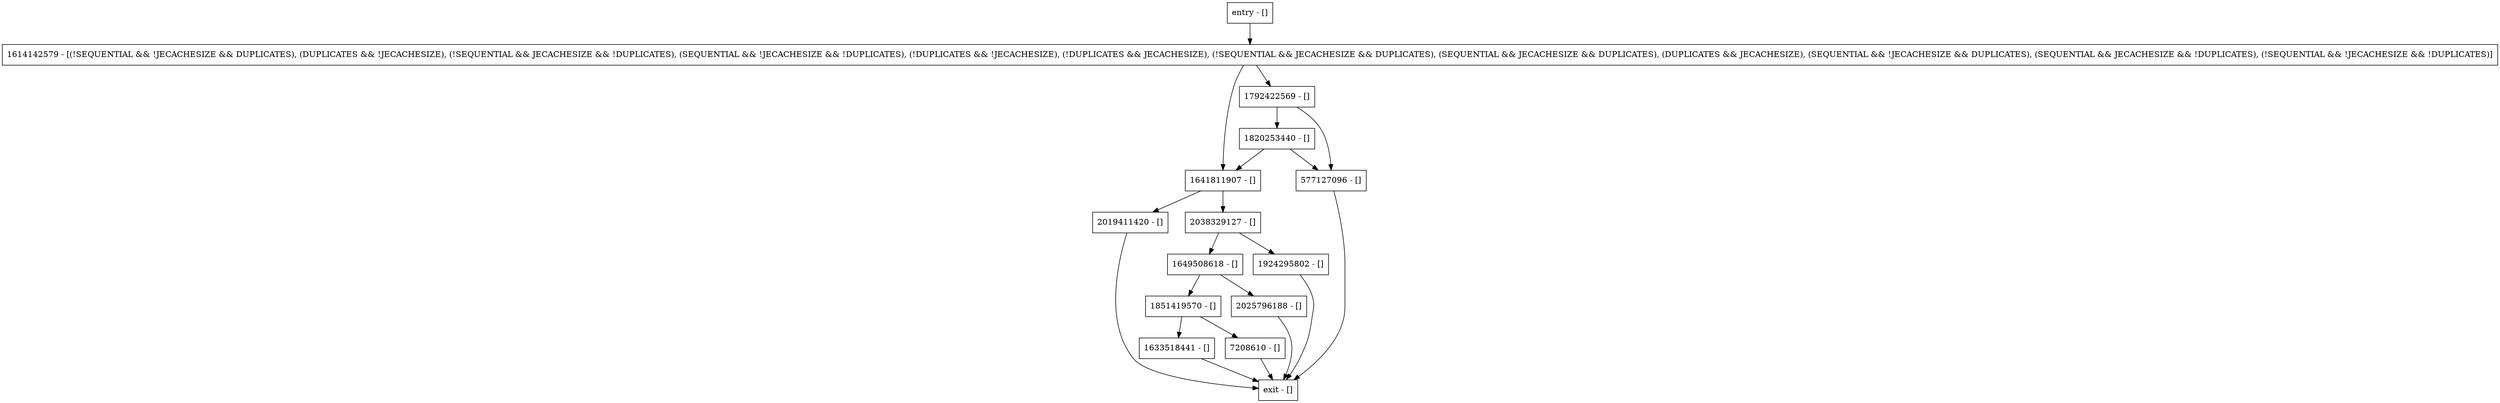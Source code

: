 digraph get {
node [shape=record];
1820253440 [label="1820253440 - []"];
1649508618 [label="1649508618 - []"];
1851419570 [label="1851419570 - []"];
2019411420 [label="2019411420 - []"];
1924295802 [label="1924295802 - []"];
1641811907 [label="1641811907 - []"];
1633518441 [label="1633518441 - []"];
entry [label="entry - []"];
exit [label="exit - []"];
1792422569 [label="1792422569 - []"];
7208610 [label="7208610 - []"];
577127096 [label="577127096 - []"];
2038329127 [label="2038329127 - []"];
2025796188 [label="2025796188 - []"];
1614142579 [label="1614142579 - [(!SEQUENTIAL && !JECACHESIZE && DUPLICATES), (DUPLICATES && !JECACHESIZE), (!SEQUENTIAL && JECACHESIZE && !DUPLICATES), (SEQUENTIAL && !JECACHESIZE && !DUPLICATES), (!DUPLICATES && !JECACHESIZE), (!DUPLICATES && JECACHESIZE), (!SEQUENTIAL && JECACHESIZE && DUPLICATES), (SEQUENTIAL && JECACHESIZE && DUPLICATES), (DUPLICATES && JECACHESIZE), (SEQUENTIAL && !JECACHESIZE && DUPLICATES), (SEQUENTIAL && JECACHESIZE && !DUPLICATES), (!SEQUENTIAL && !JECACHESIZE && !DUPLICATES)]"];
entry;
exit;
1820253440 -> 577127096;
1820253440 -> 1641811907;
1649508618 -> 2025796188;
1649508618 -> 1851419570;
1851419570 -> 7208610;
1851419570 -> 1633518441;
2019411420 -> exit;
1924295802 -> exit;
1641811907 -> 2038329127;
1641811907 -> 2019411420;
1633518441 -> exit;
entry -> 1614142579;
1792422569 -> 1820253440;
1792422569 -> 577127096;
7208610 -> exit;
577127096 -> exit;
2038329127 -> 1649508618;
2038329127 -> 1924295802;
2025796188 -> exit;
1614142579 -> 1792422569;
1614142579 -> 1641811907;
}

